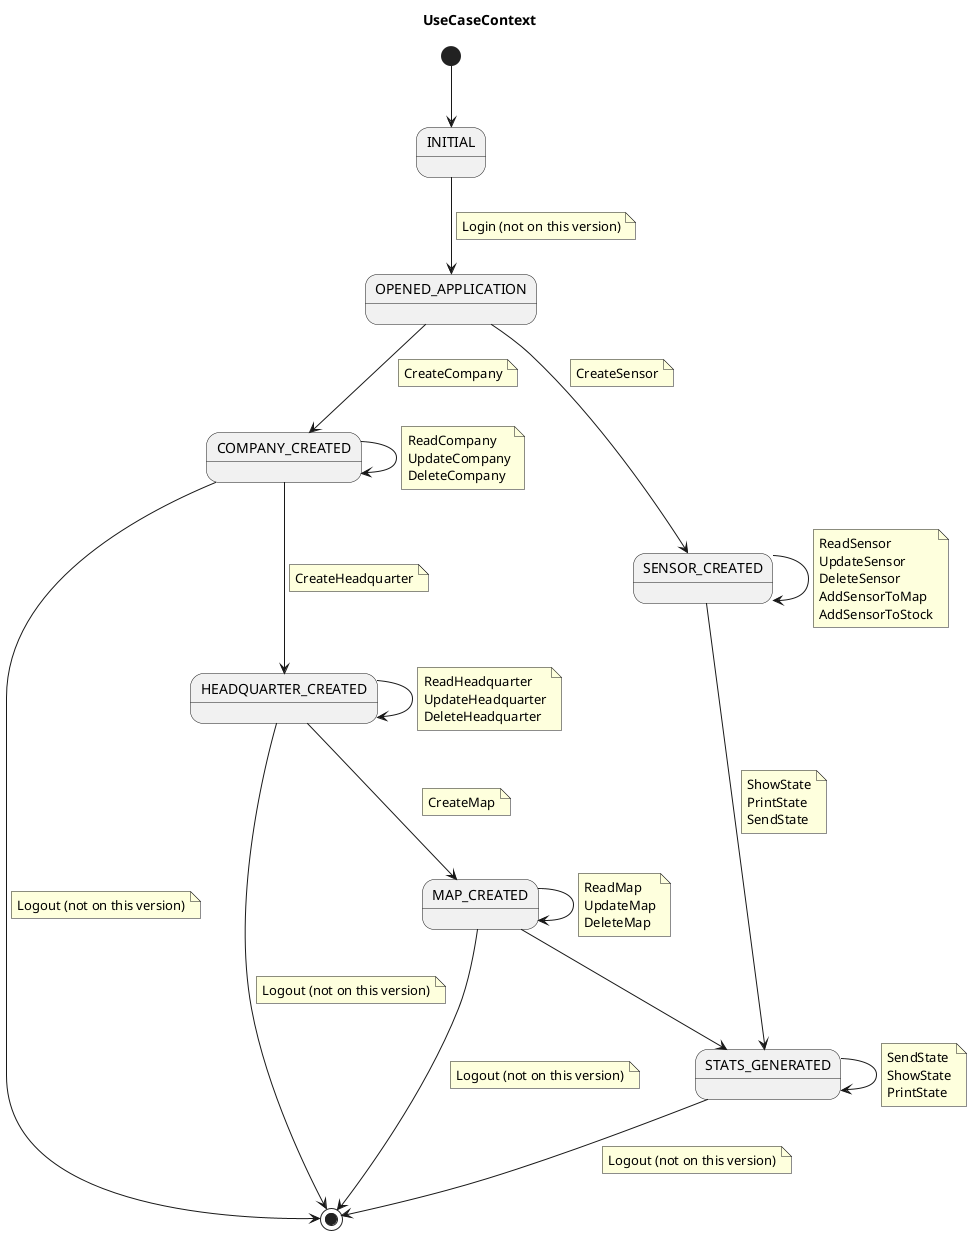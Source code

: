 @startuml
title UseCaseContext

state INITIAL
state OPENED_APPLICATION
state COMPANY_CREATED
state HEADQUARTER_CREATED
state MAP_CREATED
state SENSOR_CREATED
state STATS_GENERATED

[*] --> INITIAL

INITIAL --> OPENED_APPLICATION
note on link
    Login (not on this version)
end note

OPENED_APPLICATION --> COMPANY_CREATED
    note on link
        CreateCompany
    end note
COMPANY_CREATED --> COMPANY_CREATED
note on link
    ReadCompany
    UpdateCompany
    DeleteCompany
end note

COMPANY_CREATED --> HEADQUARTER_CREATED
    note on link
        CreateHeadquarter
    end note

HEADQUARTER_CREATED --> HEADQUARTER_CREATED
    note on link
        ReadHeadquarter
        UpdateHeadquarter
        DeleteHeadquarter
    end note

HEADQUARTER_CREATED --> MAP_CREATED
    note on link
        CreateMap
    end note

MAP_CREATED --> MAP_CREATED
    note on link
        ReadMap
        UpdateMap
        DeleteMap
    end note

MAP_CREATED --> STATS_GENERATED

OPENED_APPLICATION --> SENSOR_CREATED
    note on link
        CreateSensor
    end note

SENSOR_CREATED --> SENSOR_CREATED
    note on link
        ReadSensor
        UpdateSensor
        DeleteSensor
        AddSensorToMap
        AddSensorToStock
    end note

COMPANY_CREATED --> [*]
      note on link
          Logout (not on this version)
      end note

HEADQUARTER_CREATED --> [*]
      note on link
          Logout (not on this version)
      end note

MAP_CREATED --> [*]
      note on link
          Logout (not on this version)
      end note

SENSOR_CREATED --> STATS_GENERATED
       note on link
           ShowState
           PrintState
           SendState
       end note

STATS_GENERATED --> STATS_GENERATED
    note on link
        SendState
        ShowState
        PrintState
    end note

STATS_GENERATED --> [*]
      note on link
          Logout (not on this version)
      end note
@enduml